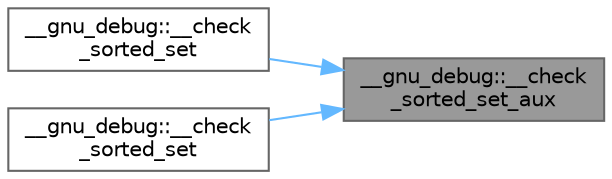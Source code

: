 digraph "__gnu_debug::__check_sorted_set_aux"
{
 // LATEX_PDF_SIZE
  bgcolor="transparent";
  edge [fontname=Helvetica,fontsize=10,labelfontname=Helvetica,labelfontsize=10];
  node [fontname=Helvetica,fontsize=10,shape=box,height=0.2,width=0.4];
  rankdir="RL";
  Node1 [id="Node000001",label="__gnu_debug::__check\l_sorted_set_aux",height=0.2,width=0.4,color="gray40", fillcolor="grey60", style="filled", fontcolor="black",tooltip=" "];
  Node1 -> Node2 [id="edge1_Node000001_Node000002",dir="back",color="steelblue1",style="solid",tooltip=" "];
  Node2 [id="Node000002",label="__gnu_debug::__check\l_sorted_set",height=0.2,width=0.4,color="grey40", fillcolor="white", style="filled",URL="$namespace____gnu__debug.html#a5418e32aa0769e428659329219dec2c6",tooltip=" "];
  Node1 -> Node3 [id="edge2_Node000001_Node000003",dir="back",color="steelblue1",style="solid",tooltip=" "];
  Node3 [id="Node000003",label="__gnu_debug::__check\l_sorted_set",height=0.2,width=0.4,color="grey40", fillcolor="white", style="filled",URL="$namespace____gnu__debug.html#ac35cc9bc80fa42387b8d557f72b1eee8",tooltip=" "];
}
